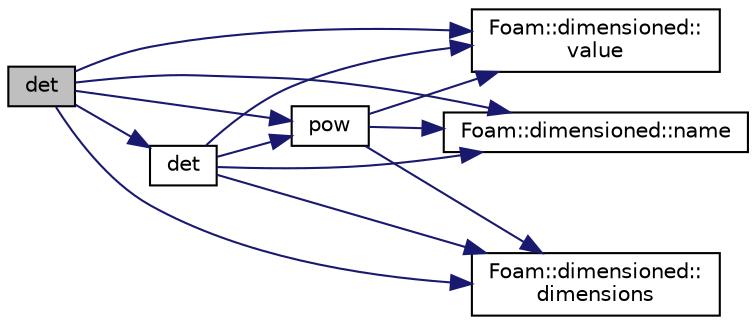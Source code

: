 digraph "det"
{
  bgcolor="transparent";
  edge [fontname="Helvetica",fontsize="10",labelfontname="Helvetica",labelfontsize="10"];
  node [fontname="Helvetica",fontsize="10",shape=record];
  rankdir="LR";
  Node1 [label="det",height=0.2,width=0.4,color="black", fillcolor="grey75", style="filled", fontcolor="black"];
  Node1 -> Node2 [color="midnightblue",fontsize="10",style="solid",fontname="Helvetica"];
  Node2 [label="det",height=0.2,width=0.4,color="black",URL="$a10974.html#a0661214f1c72feedb965c88d685f8036"];
  Node2 -> Node3 [color="midnightblue",fontsize="10",style="solid",fontname="Helvetica"];
  Node3 [label="Foam::dimensioned::\ldimensions",height=0.2,width=0.4,color="black",URL="$a00538.html#a6098093e7de06370342a85cfae8b31f5",tooltip="Return const reference to dimensions. "];
  Node2 -> Node4 [color="midnightblue",fontsize="10",style="solid",fontname="Helvetica"];
  Node4 [label="Foam::dimensioned::name",height=0.2,width=0.4,color="black",URL="$a00538.html#a6d60057c26042eaf7fa1b3b6fb07b582",tooltip="Return const reference to name. "];
  Node2 -> Node5 [color="midnightblue",fontsize="10",style="solid",fontname="Helvetica"];
  Node5 [label="pow",height=0.2,width=0.4,color="black",URL="$a10974.html#a7500c8e9d27a442adc75e287de074c7c"];
  Node5 -> Node3 [color="midnightblue",fontsize="10",style="solid",fontname="Helvetica"];
  Node5 -> Node4 [color="midnightblue",fontsize="10",style="solid",fontname="Helvetica"];
  Node5 -> Node6 [color="midnightblue",fontsize="10",style="solid",fontname="Helvetica"];
  Node6 [label="Foam::dimensioned::\lvalue",height=0.2,width=0.4,color="black",URL="$a00538.html#a080d3824651cfcf52f72acceec615aaa",tooltip="Return const reference to value. "];
  Node2 -> Node6 [color="midnightblue",fontsize="10",style="solid",fontname="Helvetica"];
  Node1 -> Node3 [color="midnightblue",fontsize="10",style="solid",fontname="Helvetica"];
  Node1 -> Node4 [color="midnightblue",fontsize="10",style="solid",fontname="Helvetica"];
  Node1 -> Node5 [color="midnightblue",fontsize="10",style="solid",fontname="Helvetica"];
  Node1 -> Node6 [color="midnightblue",fontsize="10",style="solid",fontname="Helvetica"];
}
